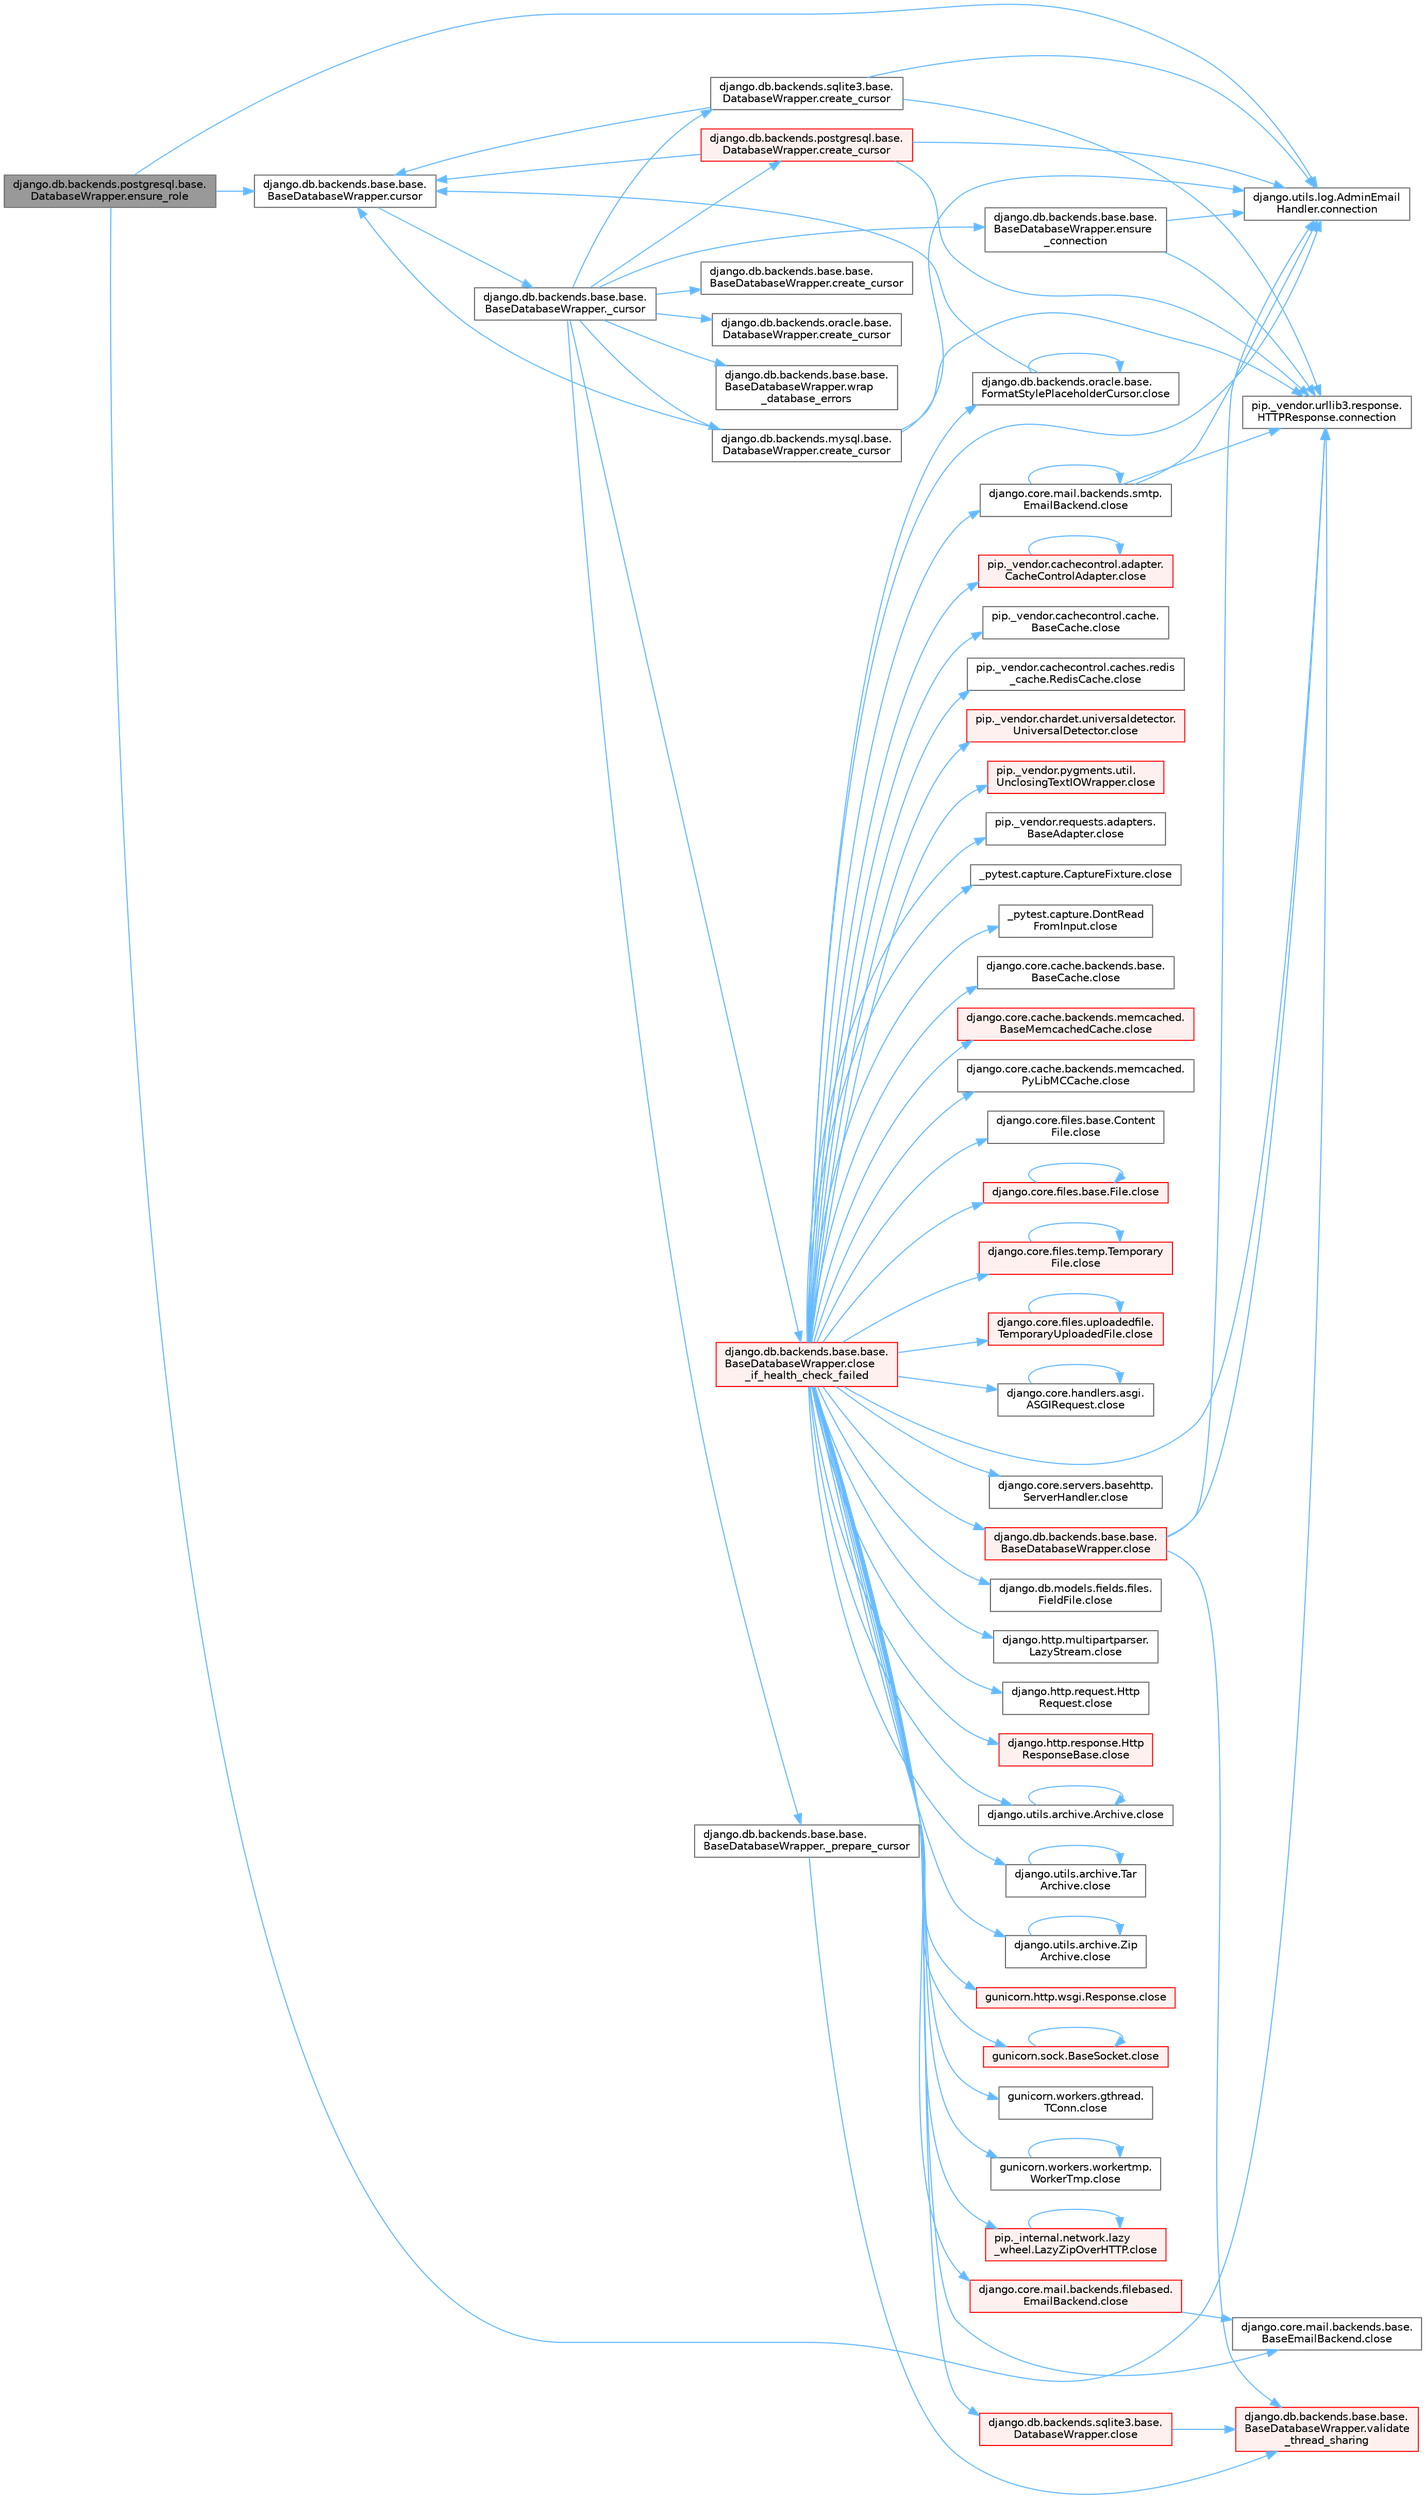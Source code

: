 digraph "django.db.backends.postgresql.base.DatabaseWrapper.ensure_role"
{
 // LATEX_PDF_SIZE
  bgcolor="transparent";
  edge [fontname=Helvetica,fontsize=10,labelfontname=Helvetica,labelfontsize=10];
  node [fontname=Helvetica,fontsize=10,shape=box,height=0.2,width=0.4];
  rankdir="LR";
  Node1 [id="Node000001",label="django.db.backends.postgresql.base.\lDatabaseWrapper.ensure_role",height=0.2,width=0.4,color="gray40", fillcolor="grey60", style="filled", fontcolor="black",tooltip=" "];
  Node1 -> Node2 [id="edge1_Node000001_Node000002",color="steelblue1",style="solid",tooltip=" "];
  Node2 [id="Node000002",label="django.utils.log.AdminEmail\lHandler.connection",height=0.2,width=0.4,color="grey40", fillcolor="white", style="filled",URL="$classdjango_1_1utils_1_1log_1_1_admin_email_handler.html#a545b5f7ec55a857fe1ca7836814a0760",tooltip=" "];
  Node1 -> Node3 [id="edge2_Node000001_Node000003",color="steelblue1",style="solid",tooltip=" "];
  Node3 [id="Node000003",label="pip._vendor.urllib3.response.\lHTTPResponse.connection",height=0.2,width=0.4,color="grey40", fillcolor="white", style="filled",URL="$classpip_1_1__vendor_1_1urllib3_1_1response_1_1_h_t_t_p_response.html#a9002314624685de3bbf9b84bdc87fef8",tooltip=" "];
  Node1 -> Node4 [id="edge3_Node000001_Node000004",color="steelblue1",style="solid",tooltip=" "];
  Node4 [id="Node000004",label="django.db.backends.base.base.\lBaseDatabaseWrapper.cursor",height=0.2,width=0.4,color="grey40", fillcolor="white", style="filled",URL="$classdjango_1_1db_1_1backends_1_1base_1_1base_1_1_base_database_wrapper.html#a36460fef236d97a41d6ed05f035509f8",tooltip=" "];
  Node4 -> Node5 [id="edge4_Node000004_Node000005",color="steelblue1",style="solid",tooltip=" "];
  Node5 [id="Node000005",label="django.db.backends.base.base.\lBaseDatabaseWrapper._cursor",height=0.2,width=0.4,color="grey40", fillcolor="white", style="filled",URL="$classdjango_1_1db_1_1backends_1_1base_1_1base_1_1_base_database_wrapper.html#a4ab6e7f33d17ad7228f40516ace60c5f",tooltip=" "];
  Node5 -> Node6 [id="edge5_Node000005_Node000006",color="steelblue1",style="solid",tooltip=" "];
  Node6 [id="Node000006",label="django.db.backends.base.base.\lBaseDatabaseWrapper._prepare_cursor",height=0.2,width=0.4,color="grey40", fillcolor="white", style="filled",URL="$classdjango_1_1db_1_1backends_1_1base_1_1base_1_1_base_database_wrapper.html#af8f50dc5cd42b79109d8a262398e6c1c",tooltip=" "];
  Node6 -> Node7 [id="edge6_Node000006_Node000007",color="steelblue1",style="solid",tooltip=" "];
  Node7 [id="Node000007",label="django.db.backends.base.base.\lBaseDatabaseWrapper.validate\l_thread_sharing",height=0.2,width=0.4,color="red", fillcolor="#FFF0F0", style="filled",URL="$classdjango_1_1db_1_1backends_1_1base_1_1base_1_1_base_database_wrapper.html#adea4e3380c08118490c13a61f2d3f89a",tooltip=" "];
  Node5 -> Node28 [id="edge7_Node000005_Node000028",color="steelblue1",style="solid",tooltip=" "];
  Node28 [id="Node000028",label="django.db.backends.base.base.\lBaseDatabaseWrapper.close\l_if_health_check_failed",height=0.2,width=0.4,color="red", fillcolor="#FFF0F0", style="filled",URL="$classdjango_1_1db_1_1backends_1_1base_1_1base_1_1_base_database_wrapper.html#a3f4d11734d2da94781f00468b6bd3981",tooltip=" "];
  Node28 -> Node29 [id="edge8_Node000028_Node000029",color="steelblue1",style="solid",tooltip=" "];
  Node29 [id="Node000029",label="_pytest.capture.CaptureFixture.close",height=0.2,width=0.4,color="grey40", fillcolor="white", style="filled",URL="$class__pytest_1_1capture_1_1_capture_fixture.html#ac018b3a02c2aff2047974ced57907cd0",tooltip=" "];
  Node28 -> Node30 [id="edge9_Node000028_Node000030",color="steelblue1",style="solid",tooltip=" "];
  Node30 [id="Node000030",label="_pytest.capture.DontRead\lFromInput.close",height=0.2,width=0.4,color="grey40", fillcolor="white", style="filled",URL="$class__pytest_1_1capture_1_1_dont_read_from_input.html#accf28daf7db40f53462752cc02bbdd32",tooltip=" "];
  Node28 -> Node31 [id="edge10_Node000028_Node000031",color="steelblue1",style="solid",tooltip=" "];
  Node31 [id="Node000031",label="django.core.cache.backends.base.\lBaseCache.close",height=0.2,width=0.4,color="grey40", fillcolor="white", style="filled",URL="$classdjango_1_1core_1_1cache_1_1backends_1_1base_1_1_base_cache.html#ae5d10e57a1ab2b99171e943370da8cf3",tooltip=" "];
  Node28 -> Node32 [id="edge11_Node000028_Node000032",color="steelblue1",style="solid",tooltip=" "];
  Node32 [id="Node000032",label="django.core.cache.backends.memcached.\lBaseMemcachedCache.close",height=0.2,width=0.4,color="red", fillcolor="#FFF0F0", style="filled",URL="$classdjango_1_1core_1_1cache_1_1backends_1_1memcached_1_1_base_memcached_cache.html#ab36ac92f106d8dacc64d539b447a5e37",tooltip=" "];
  Node28 -> Node35 [id="edge12_Node000028_Node000035",color="steelblue1",style="solid",tooltip=" "];
  Node35 [id="Node000035",label="django.core.cache.backends.memcached.\lPyLibMCCache.close",height=0.2,width=0.4,color="grey40", fillcolor="white", style="filled",URL="$classdjango_1_1core_1_1cache_1_1backends_1_1memcached_1_1_py_lib_m_c_cache.html#a76cb2e86bb346b70433dfe177597da58",tooltip=" "];
  Node28 -> Node36 [id="edge13_Node000028_Node000036",color="steelblue1",style="solid",tooltip=" "];
  Node36 [id="Node000036",label="django.core.files.base.Content\lFile.close",height=0.2,width=0.4,color="grey40", fillcolor="white", style="filled",URL="$classdjango_1_1core_1_1files_1_1base_1_1_content_file.html#a09ae22d8cfcf28936b97a8eba0fd85cb",tooltip=" "];
  Node28 -> Node37 [id="edge14_Node000028_Node000037",color="steelblue1",style="solid",tooltip=" "];
  Node37 [id="Node000037",label="django.core.files.base.File.close",height=0.2,width=0.4,color="red", fillcolor="#FFF0F0", style="filled",URL="$classdjango_1_1core_1_1files_1_1base_1_1_file.html#a0ff3dc914f2c207114a150eaac429bdc",tooltip=" "];
  Node37 -> Node37 [id="edge15_Node000037_Node000037",color="steelblue1",style="solid",tooltip=" "];
  Node28 -> Node45 [id="edge16_Node000028_Node000045",color="steelblue1",style="solid",tooltip=" "];
  Node45 [id="Node000045",label="django.core.files.temp.Temporary\lFile.close",height=0.2,width=0.4,color="red", fillcolor="#FFF0F0", style="filled",URL="$classdjango_1_1core_1_1files_1_1temp_1_1_temporary_file.html#a3137c46b13cae4e5e6fe6489e42677d5",tooltip=" "];
  Node45 -> Node45 [id="edge17_Node000045_Node000045",color="steelblue1",style="solid",tooltip=" "];
  Node28 -> Node1049 [id="edge18_Node000028_Node001049",color="steelblue1",style="solid",tooltip=" "];
  Node1049 [id="Node001049",label="django.core.files.uploadedfile.\lTemporaryUploadedFile.close",height=0.2,width=0.4,color="red", fillcolor="#FFF0F0", style="filled",URL="$classdjango_1_1core_1_1files_1_1uploadedfile_1_1_temporary_uploaded_file.html#a01ddb9d43a99baf6157c1d60b37198cd",tooltip=" "];
  Node1049 -> Node1049 [id="edge19_Node001049_Node001049",color="steelblue1",style="solid",tooltip=" "];
  Node28 -> Node1050 [id="edge20_Node000028_Node001050",color="steelblue1",style="solid",tooltip=" "];
  Node1050 [id="Node001050",label="django.core.handlers.asgi.\lASGIRequest.close",height=0.2,width=0.4,color="grey40", fillcolor="white", style="filled",URL="$classdjango_1_1core_1_1handlers_1_1asgi_1_1_a_s_g_i_request.html#a2f3a1c1c50b4cf63ef552b4f96cc4f7f",tooltip=" "];
  Node1050 -> Node1050 [id="edge21_Node001050_Node001050",color="steelblue1",style="solid",tooltip=" "];
  Node28 -> Node1051 [id="edge22_Node000028_Node001051",color="steelblue1",style="solid",tooltip=" "];
  Node1051 [id="Node001051",label="django.core.mail.backends.base.\lBaseEmailBackend.close",height=0.2,width=0.4,color="grey40", fillcolor="white", style="filled",URL="$classdjango_1_1core_1_1mail_1_1backends_1_1base_1_1_base_email_backend.html#a358a8107d966c2d82d9eb9d18565784e",tooltip=" "];
  Node28 -> Node1052 [id="edge23_Node000028_Node001052",color="steelblue1",style="solid",tooltip=" "];
  Node1052 [id="Node001052",label="django.core.mail.backends.filebased.\lEmailBackend.close",height=0.2,width=0.4,color="red", fillcolor="#FFF0F0", style="filled",URL="$classdjango_1_1core_1_1mail_1_1backends_1_1filebased_1_1_email_backend.html#af90ba8a487930e530a20ceb03669a672",tooltip=" "];
  Node1052 -> Node1051 [id="edge24_Node001052_Node001051",color="steelblue1",style="solid",tooltip=" "];
  Node28 -> Node1053 [id="edge25_Node000028_Node001053",color="steelblue1",style="solid",tooltip=" "];
  Node1053 [id="Node001053",label="django.core.mail.backends.smtp.\lEmailBackend.close",height=0.2,width=0.4,color="grey40", fillcolor="white", style="filled",URL="$classdjango_1_1core_1_1mail_1_1backends_1_1smtp_1_1_email_backend.html#a6ac7253539c4f1102986c6df417fb050",tooltip=" "];
  Node1053 -> Node1053 [id="edge26_Node001053_Node001053",color="steelblue1",style="solid",tooltip=" "];
  Node1053 -> Node2 [id="edge27_Node001053_Node000002",color="steelblue1",style="solid",tooltip=" "];
  Node1053 -> Node3 [id="edge28_Node001053_Node000003",color="steelblue1",style="solid",tooltip=" "];
  Node28 -> Node1054 [id="edge29_Node000028_Node001054",color="steelblue1",style="solid",tooltip=" "];
  Node1054 [id="Node001054",label="django.core.servers.basehttp.\lServerHandler.close",height=0.2,width=0.4,color="grey40", fillcolor="white", style="filled",URL="$classdjango_1_1core_1_1servers_1_1basehttp_1_1_server_handler.html#a67022bc1dc85a75307901027d41a6a61",tooltip=" "];
  Node28 -> Node1055 [id="edge30_Node000028_Node001055",color="steelblue1",style="solid",tooltip=" "];
  Node1055 [id="Node001055",label="django.db.backends.base.base.\lBaseDatabaseWrapper.close",height=0.2,width=0.4,color="red", fillcolor="#FFF0F0", style="filled",URL="$classdjango_1_1db_1_1backends_1_1base_1_1base_1_1_base_database_wrapper.html#a01214a9b91408274fbc34cb062baf2bc",tooltip=" "];
  Node1055 -> Node2 [id="edge31_Node001055_Node000002",color="steelblue1",style="solid",tooltip=" "];
  Node1055 -> Node3 [id="edge32_Node001055_Node000003",color="steelblue1",style="solid",tooltip=" "];
  Node1055 -> Node7 [id="edge33_Node001055_Node000007",color="steelblue1",style="solid",tooltip=" "];
  Node28 -> Node1060 [id="edge34_Node000028_Node001060",color="steelblue1",style="solid",tooltip=" "];
  Node1060 [id="Node001060",label="django.db.backends.oracle.base.\lFormatStylePlaceholderCursor.close",height=0.2,width=0.4,color="grey40", fillcolor="white", style="filled",URL="$classdjango_1_1db_1_1backends_1_1oracle_1_1base_1_1_format_style_placeholder_cursor.html#aebbf24b6a824d4e0fb370ce417d41f93",tooltip=" "];
  Node1060 -> Node1060 [id="edge35_Node001060_Node001060",color="steelblue1",style="solid",tooltip=" "];
  Node1060 -> Node4 [id="edge36_Node001060_Node000004",color="steelblue1",style="solid",tooltip=" "];
  Node28 -> Node1061 [id="edge37_Node000028_Node001061",color="steelblue1",style="solid",tooltip=" "];
  Node1061 [id="Node001061",label="django.db.backends.sqlite3.base.\lDatabaseWrapper.close",height=0.2,width=0.4,color="red", fillcolor="#FFF0F0", style="filled",URL="$classdjango_1_1db_1_1backends_1_1sqlite3_1_1base_1_1_database_wrapper.html#accb46eb6dd574171611ec4912f677d3f",tooltip=" "];
  Node1061 -> Node7 [id="edge38_Node001061_Node000007",color="steelblue1",style="solid",tooltip=" "];
  Node28 -> Node1064 [id="edge39_Node000028_Node001064",color="steelblue1",style="solid",tooltip=" "];
  Node1064 [id="Node001064",label="django.db.models.fields.files.\lFieldFile.close",height=0.2,width=0.4,color="grey40", fillcolor="white", style="filled",URL="$classdjango_1_1db_1_1models_1_1fields_1_1files_1_1_field_file.html#a7764f6ac41d2cf2e0e60639dff4d7f03",tooltip=" "];
  Node28 -> Node1065 [id="edge40_Node000028_Node001065",color="steelblue1",style="solid",tooltip=" "];
  Node1065 [id="Node001065",label="django.http.multipartparser.\lLazyStream.close",height=0.2,width=0.4,color="grey40", fillcolor="white", style="filled",URL="$classdjango_1_1http_1_1multipartparser_1_1_lazy_stream.html#a8cc031a8e3e86872b4d5d12ebb448573",tooltip=" "];
  Node28 -> Node1066 [id="edge41_Node000028_Node001066",color="steelblue1",style="solid",tooltip=" "];
  Node1066 [id="Node001066",label="django.http.request.Http\lRequest.close",height=0.2,width=0.4,color="grey40", fillcolor="white", style="filled",URL="$classdjango_1_1http_1_1request_1_1_http_request.html#a13db25295d57830ab61aed1a8339842e",tooltip=" "];
  Node28 -> Node1067 [id="edge42_Node000028_Node001067",color="steelblue1",style="solid",tooltip=" "];
  Node1067 [id="Node001067",label="django.http.response.Http\lResponseBase.close",height=0.2,width=0.4,color="red", fillcolor="#FFF0F0", style="filled",URL="$classdjango_1_1http_1_1response_1_1_http_response_base.html#a2e18a8319fb2b68853f032a3a1e93ffe",tooltip=" "];
  Node28 -> Node1068 [id="edge43_Node000028_Node001068",color="steelblue1",style="solid",tooltip=" "];
  Node1068 [id="Node001068",label="django.utils.archive.Archive.close",height=0.2,width=0.4,color="grey40", fillcolor="white", style="filled",URL="$classdjango_1_1utils_1_1archive_1_1_archive.html#a5fe062c89d687d218982c9c523c74c2a",tooltip=" "];
  Node1068 -> Node1068 [id="edge44_Node001068_Node001068",color="steelblue1",style="solid",tooltip=" "];
  Node28 -> Node1069 [id="edge45_Node000028_Node001069",color="steelblue1",style="solid",tooltip=" "];
  Node1069 [id="Node001069",label="django.utils.archive.Tar\lArchive.close",height=0.2,width=0.4,color="grey40", fillcolor="white", style="filled",URL="$classdjango_1_1utils_1_1archive_1_1_tar_archive.html#a9f92da2fc83a8bf18400412a9cf77836",tooltip=" "];
  Node1069 -> Node1069 [id="edge46_Node001069_Node001069",color="steelblue1",style="solid",tooltip=" "];
  Node28 -> Node1070 [id="edge47_Node000028_Node001070",color="steelblue1",style="solid",tooltip=" "];
  Node1070 [id="Node001070",label="django.utils.archive.Zip\lArchive.close",height=0.2,width=0.4,color="grey40", fillcolor="white", style="filled",URL="$classdjango_1_1utils_1_1archive_1_1_zip_archive.html#a72926f0c232970ff5bf94a7082dd5ac9",tooltip=" "];
  Node1070 -> Node1070 [id="edge48_Node001070_Node001070",color="steelblue1",style="solid",tooltip=" "];
  Node28 -> Node1071 [id="edge49_Node000028_Node001071",color="steelblue1",style="solid",tooltip=" "];
  Node1071 [id="Node001071",label="gunicorn.http.wsgi.Response.close",height=0.2,width=0.4,color="red", fillcolor="#FFF0F0", style="filled",URL="$classgunicorn_1_1http_1_1wsgi_1_1_response.html#a046ea28916c2a721d57a5852261bef24",tooltip=" "];
  Node28 -> Node1078 [id="edge50_Node000028_Node001078",color="steelblue1",style="solid",tooltip=" "];
  Node1078 [id="Node001078",label="gunicorn.sock.BaseSocket.close",height=0.2,width=0.4,color="red", fillcolor="#FFF0F0", style="filled",URL="$classgunicorn_1_1sock_1_1_base_socket.html#af2002e81bf30cc8c6614f9568af6ef06",tooltip=" "];
  Node1078 -> Node1078 [id="edge51_Node001078_Node001078",color="steelblue1",style="solid",tooltip=" "];
  Node28 -> Node1120 [id="edge52_Node000028_Node001120",color="steelblue1",style="solid",tooltip=" "];
  Node1120 [id="Node001120",label="gunicorn.workers.gthread.\lTConn.close",height=0.2,width=0.4,color="grey40", fillcolor="white", style="filled",URL="$classgunicorn_1_1workers_1_1gthread_1_1_t_conn.html#aa302868e132a81509a48f46789d6afc4",tooltip=" "];
  Node28 -> Node1121 [id="edge53_Node000028_Node001121",color="steelblue1",style="solid",tooltip=" "];
  Node1121 [id="Node001121",label="gunicorn.workers.workertmp.\lWorkerTmp.close",height=0.2,width=0.4,color="grey40", fillcolor="white", style="filled",URL="$classgunicorn_1_1workers_1_1workertmp_1_1_worker_tmp.html#ae6bf726cee2be8f52fa4bbe0f868d3c6",tooltip=" "];
  Node1121 -> Node1121 [id="edge54_Node001121_Node001121",color="steelblue1",style="solid",tooltip=" "];
  Node28 -> Node1122 [id="edge55_Node000028_Node001122",color="steelblue1",style="solid",tooltip=" "];
  Node1122 [id="Node001122",label="pip._internal.network.lazy\l_wheel.LazyZipOverHTTP.close",height=0.2,width=0.4,color="red", fillcolor="#FFF0F0", style="filled",URL="$classpip_1_1__internal_1_1network_1_1lazy__wheel_1_1_lazy_zip_over_h_t_t_p.html#a6aeec11453c683f141b9fe121163a8d0",tooltip=" "];
  Node1122 -> Node1122 [id="edge56_Node001122_Node001122",color="steelblue1",style="solid",tooltip=" "];
  Node28 -> Node1123 [id="edge57_Node000028_Node001123",color="steelblue1",style="solid",tooltip=" "];
  Node1123 [id="Node001123",label="pip._vendor.cachecontrol.adapter.\lCacheControlAdapter.close",height=0.2,width=0.4,color="red", fillcolor="#FFF0F0", style="filled",URL="$classpip_1_1__vendor_1_1cachecontrol_1_1adapter_1_1_cache_control_adapter.html#a085c6ea7434042e9af7286a8875fb646",tooltip=" "];
  Node1123 -> Node1123 [id="edge58_Node001123_Node001123",color="steelblue1",style="solid",tooltip=" "];
  Node28 -> Node1126 [id="edge59_Node000028_Node001126",color="steelblue1",style="solid",tooltip=" "];
  Node1126 [id="Node001126",label="pip._vendor.cachecontrol.cache.\lBaseCache.close",height=0.2,width=0.4,color="grey40", fillcolor="white", style="filled",URL="$classpip_1_1__vendor_1_1cachecontrol_1_1cache_1_1_base_cache.html#aed3b918393d941c531ffda7afa8968c5",tooltip=" "];
  Node28 -> Node1127 [id="edge60_Node000028_Node001127",color="steelblue1",style="solid",tooltip=" "];
  Node1127 [id="Node001127",label="pip._vendor.cachecontrol.caches.redis\l_cache.RedisCache.close",height=0.2,width=0.4,color="grey40", fillcolor="white", style="filled",URL="$classpip_1_1__vendor_1_1cachecontrol_1_1caches_1_1redis__cache_1_1_redis_cache.html#a3703f11cd74de5a2d416b33208df6710",tooltip=" "];
  Node28 -> Node1128 [id="edge61_Node000028_Node001128",color="steelblue1",style="solid",tooltip=" "];
  Node1128 [id="Node001128",label="pip._vendor.chardet.universaldetector.\lUniversalDetector.close",height=0.2,width=0.4,color="red", fillcolor="#FFF0F0", style="filled",URL="$classpip_1_1__vendor_1_1chardet_1_1universaldetector_1_1_universal_detector.html#a2a729e7ae145e4953628aac35a1478d1",tooltip=" "];
  Node28 -> Node1135 [id="edge62_Node000028_Node001135",color="steelblue1",style="solid",tooltip=" "];
  Node1135 [id="Node001135",label="pip._vendor.pygments.util.\lUnclosingTextIOWrapper.close",height=0.2,width=0.4,color="red", fillcolor="#FFF0F0", style="filled",URL="$classpip_1_1__vendor_1_1pygments_1_1util_1_1_unclosing_text_i_o_wrapper.html#a8b7334932e365946b03244a148e50846",tooltip=" "];
  Node28 -> Node3088 [id="edge63_Node000028_Node003088",color="steelblue1",style="solid",tooltip=" "];
  Node3088 [id="Node003088",label="pip._vendor.requests.adapters.\lBaseAdapter.close",height=0.2,width=0.4,color="grey40", fillcolor="white", style="filled",URL="$classpip_1_1__vendor_1_1requests_1_1adapters_1_1_base_adapter.html#ab52f259a4633310e303f4ac6b07eb1e5",tooltip=" "];
  Node28 -> Node2 [id="edge64_Node000028_Node000002",color="steelblue1",style="solid",tooltip=" "];
  Node28 -> Node3 [id="edge65_Node000028_Node000003",color="steelblue1",style="solid",tooltip=" "];
  Node5 -> Node4245 [id="edge66_Node000005_Node004245",color="steelblue1",style="solid",tooltip=" "];
  Node4245 [id="Node004245",label="django.db.backends.base.base.\lBaseDatabaseWrapper.create_cursor",height=0.2,width=0.4,color="grey40", fillcolor="white", style="filled",URL="$classdjango_1_1db_1_1backends_1_1base_1_1base_1_1_base_database_wrapper.html#ad5770c39dbfca2cff60c756f9da65e7e",tooltip=" "];
  Node5 -> Node4246 [id="edge67_Node000005_Node004246",color="steelblue1",style="solid",tooltip=" "];
  Node4246 [id="Node004246",label="django.db.backends.mysql.base.\lDatabaseWrapper.create_cursor",height=0.2,width=0.4,color="grey40", fillcolor="white", style="filled",URL="$classdjango_1_1db_1_1backends_1_1mysql_1_1base_1_1_database_wrapper.html#a0ff5c552844653c9008b2c1c843cb949",tooltip=" "];
  Node4246 -> Node2 [id="edge68_Node004246_Node000002",color="steelblue1",style="solid",tooltip=" "];
  Node4246 -> Node3 [id="edge69_Node004246_Node000003",color="steelblue1",style="solid",tooltip=" "];
  Node4246 -> Node4 [id="edge70_Node004246_Node000004",color="steelblue1",style="solid",tooltip=" "];
  Node5 -> Node4247 [id="edge71_Node000005_Node004247",color="steelblue1",style="solid",tooltip=" "];
  Node4247 [id="Node004247",label="django.db.backends.oracle.base.\lDatabaseWrapper.create_cursor",height=0.2,width=0.4,color="grey40", fillcolor="white", style="filled",URL="$classdjango_1_1db_1_1backends_1_1oracle_1_1base_1_1_database_wrapper.html#a82a148a124e32910f7432160ddc47da4",tooltip=" "];
  Node5 -> Node4248 [id="edge72_Node000005_Node004248",color="steelblue1",style="solid",tooltip=" "];
  Node4248 [id="Node004248",label="django.db.backends.postgresql.base.\lDatabaseWrapper.create_cursor",height=0.2,width=0.4,color="red", fillcolor="#FFF0F0", style="filled",URL="$classdjango_1_1db_1_1backends_1_1postgresql_1_1base_1_1_database_wrapper.html#a0097c2f901cc5ac98af1b51b05eafec1",tooltip=" "];
  Node4248 -> Node2 [id="edge73_Node004248_Node000002",color="steelblue1",style="solid",tooltip=" "];
  Node4248 -> Node3 [id="edge74_Node004248_Node000003",color="steelblue1",style="solid",tooltip=" "];
  Node4248 -> Node4 [id="edge75_Node004248_Node000004",color="steelblue1",style="solid",tooltip=" "];
  Node5 -> Node4249 [id="edge76_Node000005_Node004249",color="steelblue1",style="solid",tooltip=" "];
  Node4249 [id="Node004249",label="django.db.backends.sqlite3.base.\lDatabaseWrapper.create_cursor",height=0.2,width=0.4,color="grey40", fillcolor="white", style="filled",URL="$classdjango_1_1db_1_1backends_1_1sqlite3_1_1base_1_1_database_wrapper.html#a432ac337ae585453ec5c6c37a42ba892",tooltip=" "];
  Node4249 -> Node2 [id="edge77_Node004249_Node000002",color="steelblue1",style="solid",tooltip=" "];
  Node4249 -> Node3 [id="edge78_Node004249_Node000003",color="steelblue1",style="solid",tooltip=" "];
  Node4249 -> Node4 [id="edge79_Node004249_Node000004",color="steelblue1",style="solid",tooltip=" "];
  Node5 -> Node4259 [id="edge80_Node000005_Node004259",color="steelblue1",style="solid",tooltip=" "];
  Node4259 [id="Node004259",label="django.db.backends.base.base.\lBaseDatabaseWrapper.ensure\l_connection",height=0.2,width=0.4,color="grey40", fillcolor="white", style="filled",URL="$classdjango_1_1db_1_1backends_1_1base_1_1base_1_1_base_database_wrapper.html#a92c7bfe2efb05b06bb23cc7de201dbb5",tooltip=" "];
  Node4259 -> Node2 [id="edge81_Node004259_Node000002",color="steelblue1",style="solid",tooltip=" "];
  Node4259 -> Node3 [id="edge82_Node004259_Node000003",color="steelblue1",style="solid",tooltip=" "];
  Node5 -> Node1057 [id="edge83_Node000005_Node001057",color="steelblue1",style="solid",tooltip=" "];
  Node1057 [id="Node001057",label="django.db.backends.base.base.\lBaseDatabaseWrapper.wrap\l_database_errors",height=0.2,width=0.4,color="grey40", fillcolor="white", style="filled",URL="$classdjango_1_1db_1_1backends_1_1base_1_1base_1_1_base_database_wrapper.html#a050bf6b64d53029621c20b8f56b13596",tooltip=" "];
}
